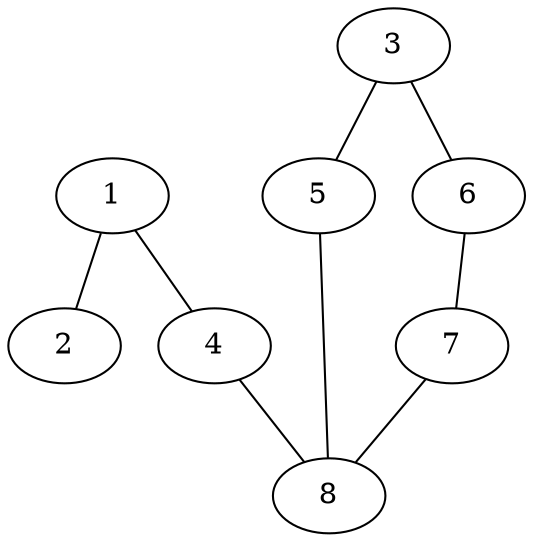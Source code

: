 graph g {
1;
2;
3;
4;
5;
6;
7;
8;
1 -- 2;
1 -- 4;
3 -- 5;
3 -- 6;
4 -- 8;
5 -- 8;
6 -- 7;
7 -- 8;
}
